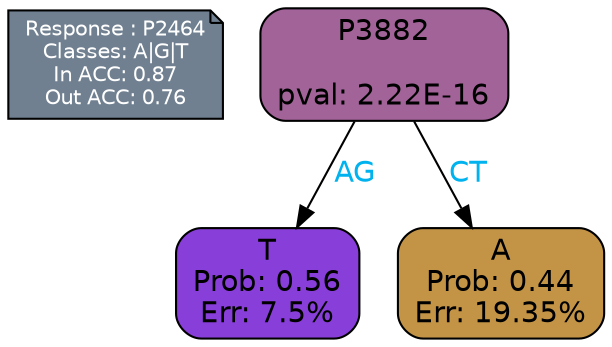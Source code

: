 digraph Tree {
node [shape=box, style="filled, rounded", color="black", fontname=helvetica] ;
graph [ranksep=equally, splines=polylines, bgcolor=transparent, dpi=600] ;
edge [fontname=helvetica] ;
LEGEND [label="Response : P2464
Classes: A|G|T
In ACC: 0.87
Out ACC: 0.76
",shape=note,align=left,style=filled,fillcolor="slategray",fontcolor="white",fontsize=10];1 [label="P3882

pval: 2.22E-16", fillcolor="#a26398"] ;
2 [label="T
Prob: 0.56
Err: 7.5%", fillcolor="#883ed8"] ;
3 [label="A
Prob: 0.44
Err: 19.35%", fillcolor="#c39446"] ;
1 -> 2 [label="AG",fontcolor=deepskyblue2] ;
1 -> 3 [label="CT",fontcolor=deepskyblue2] ;
{rank = same; 2;3;}{rank = same; LEGEND;1;}}